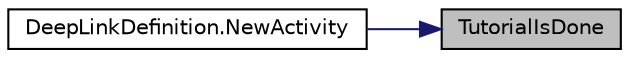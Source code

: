 digraph "TutorialIsDone"
{
 // INTERACTIVE_SVG=YES
 // LATEX_PDF_SIZE
  edge [fontname="Helvetica",fontsize="10",labelfontname="Helvetica",labelfontsize="10"];
  node [fontname="Helvetica",fontsize="10",shape=record];
  rankdir="RL";
  Node1 [label="TutorialIsDone",height=0.2,width=0.4,color="black", fillcolor="grey75", style="filled", fontcolor="black",tooltip="Check if tutorial is already done"];
  Node1 -> Node2 [dir="back",color="midnightblue",fontsize="10",style="solid",fontname="Helvetica"];
  Node2 [label="DeepLinkDefinition.NewActivity",height=0.2,width=0.4,color="black", fillcolor="white", style="filled",URL="$class_deep_link_definition.html#a99ab8fd388d9645bfe8a81b6863cecd0",tooltip="Creates a new activity via a deep link, e.g. using wekit:/new"];
}
